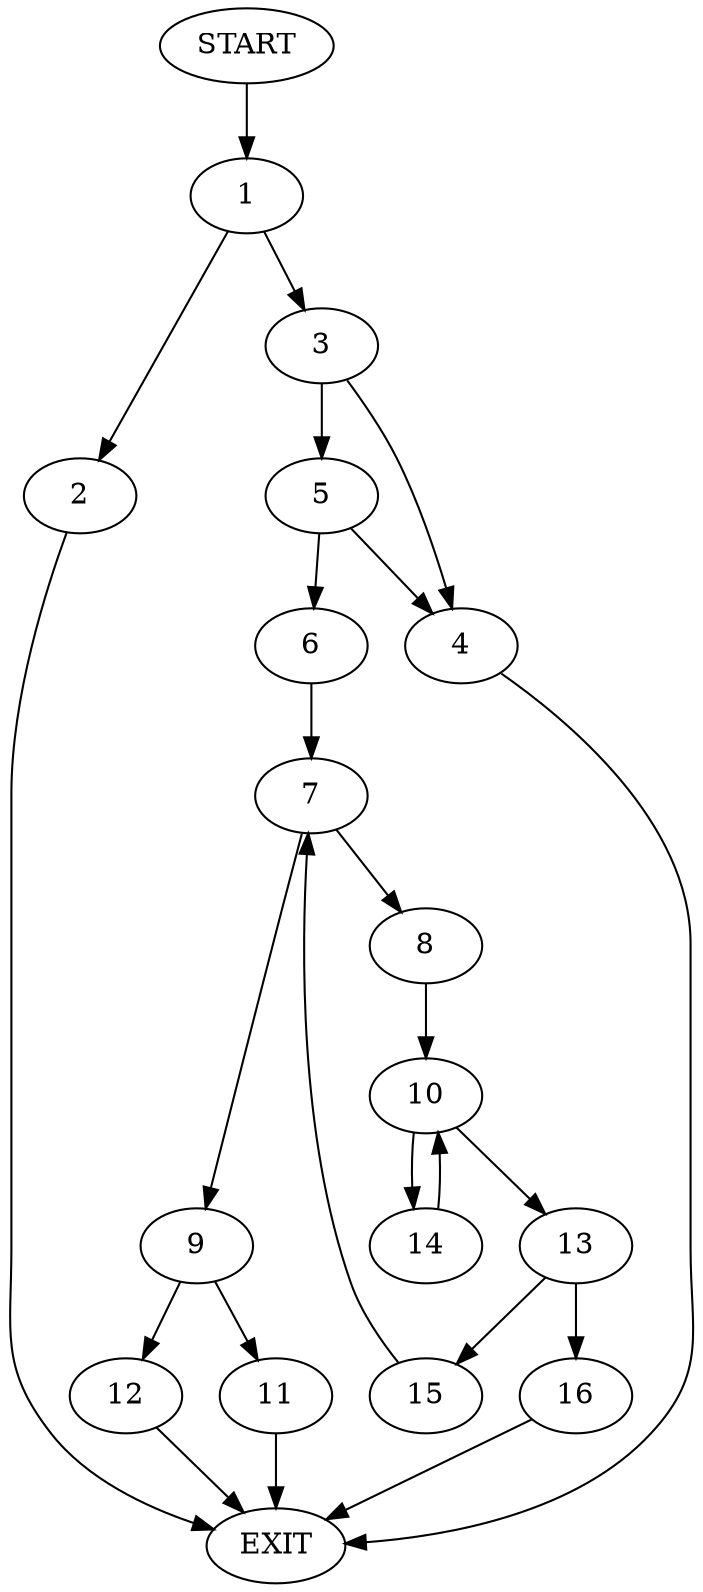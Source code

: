 digraph {
0 [label="START"]
17 [label="EXIT"]
0 -> 1
1 -> 2
1 -> 3
3 -> 4
3 -> 5
2 -> 17
4 -> 17
5 -> 4
5 -> 6
6 -> 7
7 -> 8
7 -> 9
8 -> 10
9 -> 11
9 -> 12
10 -> 13
10 -> 14
14 -> 10
13 -> 15
13 -> 16
16 -> 17
15 -> 7
12 -> 17
11 -> 17
}
